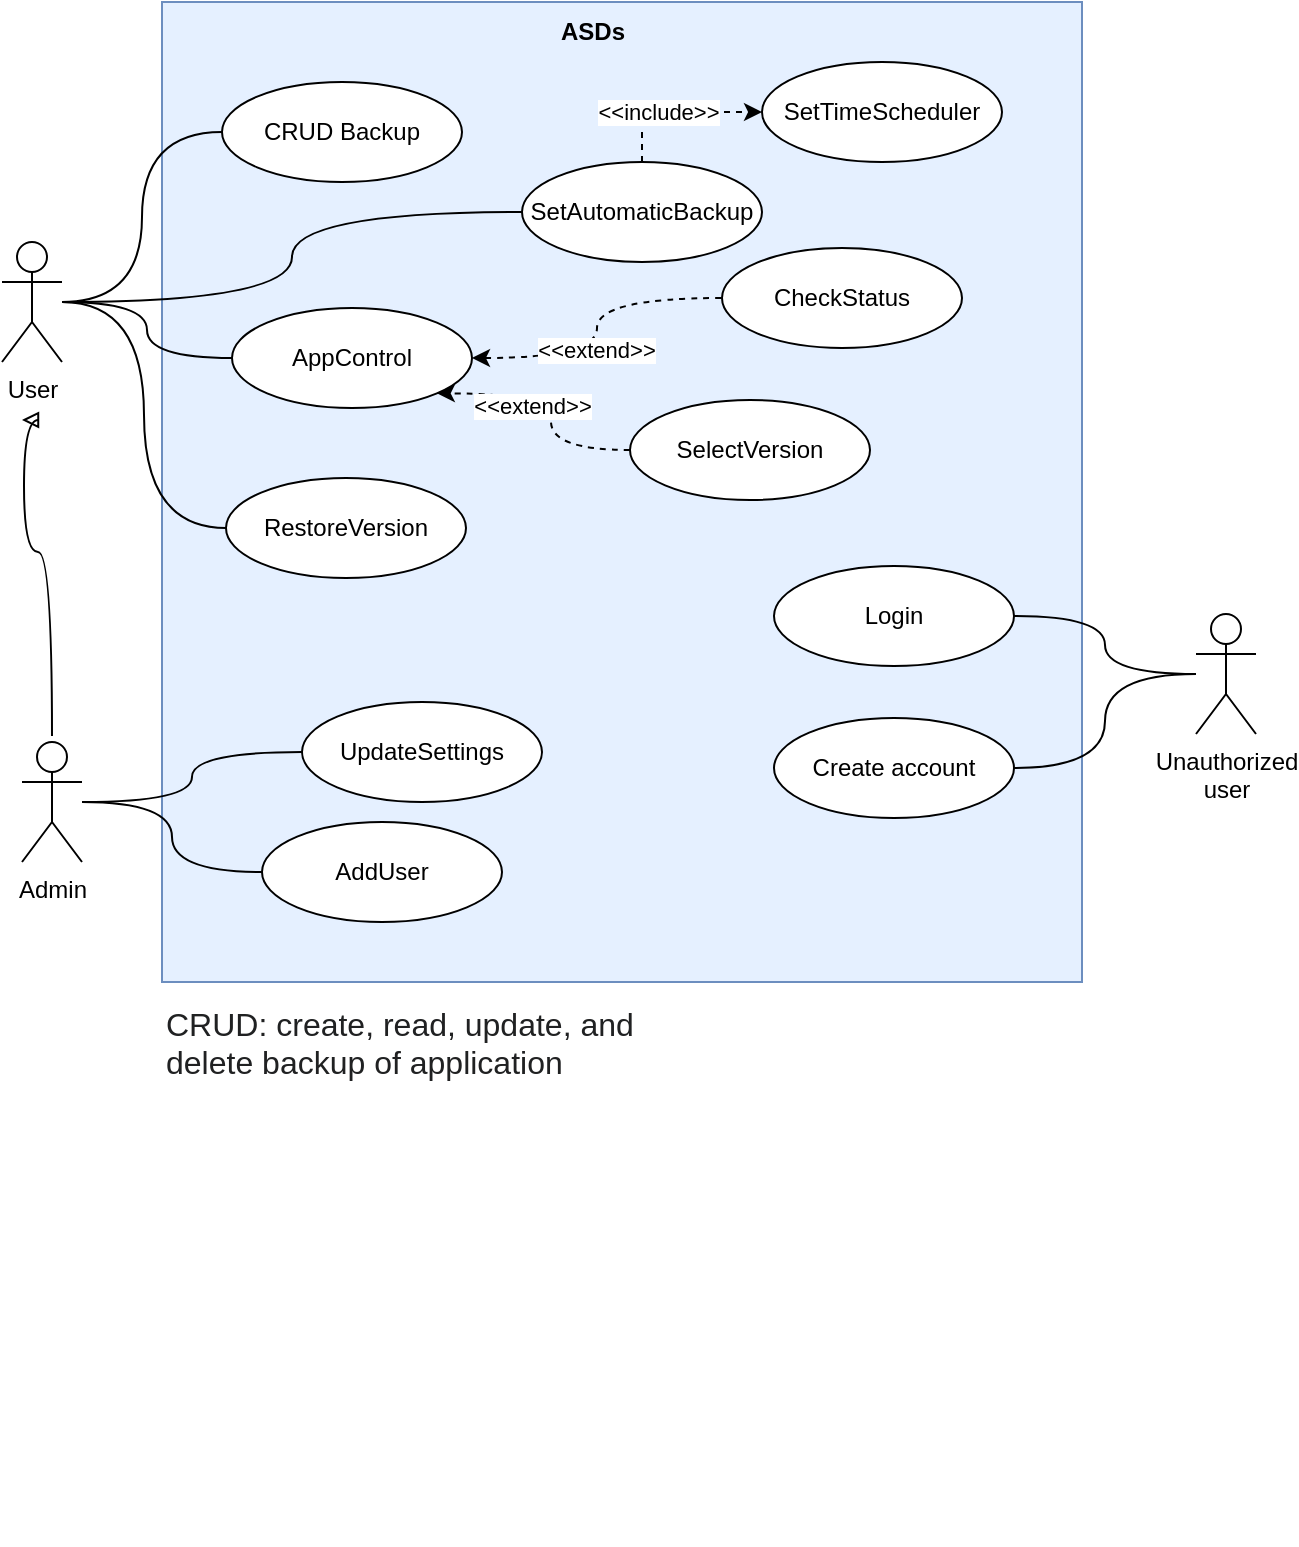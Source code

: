 <mxfile pages="2">
    <diagram name="Page — 1" id="jwcBpFGIOUL9wP4Ps4TV">
        <mxGraphModel dx="999" dy="611" grid="0" gridSize="10" guides="1" tooltips="1" connect="1" arrows="1" fold="1" page="0" pageScale="1" pageWidth="827" pageHeight="1169" math="0" shadow="0">
            <root>
                <mxCell id="0"/>
                <mxCell id="1" parent="0"/>
                <mxCell id="7-nGlA69CREyWSuuiEG5-9" value="" style="rounded=0;whiteSpace=wrap;html=1;fillColor=#e5f0ff;strokeColor=#6c8ebf;" parent="1" vertex="1">
                    <mxGeometry x="430" y="80" width="460" height="490" as="geometry"/>
                </mxCell>
                <mxCell id="7-nGlA69CREyWSuuiEG5-21" style="edgeStyle=orthogonalEdgeStyle;rounded=0;orthogonalLoop=1;jettySize=auto;html=1;entryX=0;entryY=0.5;entryDx=0;entryDy=0;curved=1;endArrow=none;endFill=0;" parent="1" source="7-nGlA69CREyWSuuiEG5-1" target="7-nGlA69CREyWSuuiEG5-10" edge="1">
                    <mxGeometry relative="1" as="geometry"/>
                </mxCell>
                <mxCell id="7-nGlA69CREyWSuuiEG5-22" style="edgeStyle=orthogonalEdgeStyle;rounded=0;orthogonalLoop=1;jettySize=auto;html=1;endArrow=none;endFill=0;curved=1;" parent="1" source="7-nGlA69CREyWSuuiEG5-1" target="7-nGlA69CREyWSuuiEG5-17" edge="1">
                    <mxGeometry relative="1" as="geometry"/>
                </mxCell>
                <mxCell id="7-nGlA69CREyWSuuiEG5-24" style="edgeStyle=orthogonalEdgeStyle;rounded=0;orthogonalLoop=1;jettySize=auto;html=1;entryX=0;entryY=0.5;entryDx=0;entryDy=0;endArrow=none;endFill=0;curved=1;" parent="1" source="7-nGlA69CREyWSuuiEG5-1" target="7-nGlA69CREyWSuuiEG5-14" edge="1">
                    <mxGeometry relative="1" as="geometry"/>
                </mxCell>
                <mxCell id="7-nGlA69CREyWSuuiEG5-25" style="edgeStyle=orthogonalEdgeStyle;rounded=0;orthogonalLoop=1;jettySize=auto;html=1;entryX=0;entryY=0.5;entryDx=0;entryDy=0;curved=1;endArrow=none;endFill=0;" parent="1" source="7-nGlA69CREyWSuuiEG5-1" target="7-nGlA69CREyWSuuiEG5-15" edge="1">
                    <mxGeometry relative="1" as="geometry"/>
                </mxCell>
                <mxCell id="7-nGlA69CREyWSuuiEG5-1" value="User" style="shape=umlActor;verticalLabelPosition=bottom;verticalAlign=top;html=1;outlineConnect=0;" parent="1" vertex="1">
                    <mxGeometry x="350" y="200" width="30" height="60" as="geometry"/>
                </mxCell>
                <mxCell id="7-nGlA69CREyWSuuiEG5-32" style="edgeStyle=orthogonalEdgeStyle;rounded=0;orthogonalLoop=1;jettySize=auto;html=1;entryX=0;entryY=0.5;entryDx=0;entryDy=0;curved=1;endArrow=none;endFill=0;" parent="1" source="7-nGlA69CREyWSuuiEG5-6" target="7-nGlA69CREyWSuuiEG5-16" edge="1">
                    <mxGeometry relative="1" as="geometry"/>
                </mxCell>
                <mxCell id="7-nGlA69CREyWSuuiEG5-33" style="edgeStyle=orthogonalEdgeStyle;rounded=0;orthogonalLoop=1;jettySize=auto;html=1;exitX=0.5;exitY=0;exitDx=0;exitDy=0;exitPerimeter=0;curved=1;endArrow=block;endFill=0;" parent="1" edge="1">
                    <mxGeometry relative="1" as="geometry">
                        <mxPoint x="375" y="447" as="sourcePoint"/>
                        <mxPoint x="360" y="289" as="targetPoint"/>
                        <Array as="points">
                            <mxPoint x="375" y="355"/>
                            <mxPoint x="361" y="355"/>
                            <mxPoint x="361" y="289"/>
                        </Array>
                    </mxGeometry>
                </mxCell>
                <mxCell id="7-nGlA69CREyWSuuiEG5-36" style="edgeStyle=orthogonalEdgeStyle;rounded=0;orthogonalLoop=1;jettySize=auto;html=1;entryX=0;entryY=0.5;entryDx=0;entryDy=0;endArrow=none;endFill=0;curved=1;" parent="1" source="7-nGlA69CREyWSuuiEG5-6" target="7-nGlA69CREyWSuuiEG5-35" edge="1">
                    <mxGeometry relative="1" as="geometry"/>
                </mxCell>
                <mxCell id="7-nGlA69CREyWSuuiEG5-6" value="Admin" style="shape=umlActor;verticalLabelPosition=bottom;verticalAlign=top;html=1;outlineConnect=0;" parent="1" vertex="1">
                    <mxGeometry x="360" y="450" width="30" height="60" as="geometry"/>
                </mxCell>
                <mxCell id="7-nGlA69CREyWSuuiEG5-10" value="CRUD B&lt;span style=&quot;background-color: initial;&quot;&gt;ackup&lt;/span&gt;" style="ellipse;whiteSpace=wrap;html=1;" parent="1" vertex="1">
                    <mxGeometry x="460" y="120" width="120" height="50" as="geometry"/>
                </mxCell>
                <mxCell id="7-nGlA69CREyWSuuiEG5-27" style="edgeStyle=orthogonalEdgeStyle;rounded=0;orthogonalLoop=1;jettySize=auto;html=1;entryX=0;entryY=0.5;entryDx=0;entryDy=0;curved=1;startArrow=classic;startFill=1;endArrow=none;endFill=0;dashed=1;" parent="1" source="7-nGlA69CREyWSuuiEG5-14" target="7-nGlA69CREyWSuuiEG5-26" edge="1">
                    <mxGeometry relative="1" as="geometry"/>
                </mxCell>
                <mxCell id="7-nGlA69CREyWSuuiEG5-28" value="&amp;lt;&amp;lt;extend&amp;gt;&amp;gt;" style="edgeLabel;html=1;align=center;verticalAlign=middle;resizable=0;points=[];" parent="7-nGlA69CREyWSuuiEG5-27" vertex="1" connectable="0">
                    <mxGeometry x="-0.137" y="1" relative="1" as="geometry">
                        <mxPoint as="offset"/>
                    </mxGeometry>
                </mxCell>
                <mxCell id="7-nGlA69CREyWSuuiEG5-14" value="AppControl" style="ellipse;whiteSpace=wrap;html=1;" parent="1" vertex="1">
                    <mxGeometry x="465" y="233" width="120" height="50" as="geometry"/>
                </mxCell>
                <mxCell id="7-nGlA69CREyWSuuiEG5-15" value="RestoreVersion" style="ellipse;whiteSpace=wrap;html=1;" parent="1" vertex="1">
                    <mxGeometry x="462" y="318" width="120" height="50" as="geometry"/>
                </mxCell>
                <mxCell id="7-nGlA69CREyWSuuiEG5-16" value="UpdateSettings" style="ellipse;whiteSpace=wrap;html=1;" parent="1" vertex="1">
                    <mxGeometry x="500" y="430" width="120" height="50" as="geometry"/>
                </mxCell>
                <mxCell id="7-nGlA69CREyWSuuiEG5-19" style="edgeStyle=orthogonalEdgeStyle;rounded=0;orthogonalLoop=1;jettySize=auto;html=1;entryX=0;entryY=0.5;entryDx=0;entryDy=0;dashed=1;" parent="1" source="7-nGlA69CREyWSuuiEG5-17" target="7-nGlA69CREyWSuuiEG5-18" edge="1">
                    <mxGeometry relative="1" as="geometry"/>
                </mxCell>
                <mxCell id="7-nGlA69CREyWSuuiEG5-20" value="&amp;lt;&amp;lt;include&amp;gt;&amp;gt;" style="edgeLabel;html=1;align=center;verticalAlign=middle;resizable=0;points=[];" parent="7-nGlA69CREyWSuuiEG5-19" vertex="1" connectable="0">
                    <mxGeometry x="-0.224" relative="1" as="geometry">
                        <mxPoint as="offset"/>
                    </mxGeometry>
                </mxCell>
                <mxCell id="7-nGlA69CREyWSuuiEG5-17" value="SetAutomaticBackup" style="ellipse;whiteSpace=wrap;html=1;" parent="1" vertex="1">
                    <mxGeometry x="610" y="160" width="120" height="50" as="geometry"/>
                </mxCell>
                <mxCell id="7-nGlA69CREyWSuuiEG5-18" value="SetTimeScheduler" style="ellipse;whiteSpace=wrap;html=1;" parent="1" vertex="1">
                    <mxGeometry x="730" y="110" width="120" height="50" as="geometry"/>
                </mxCell>
                <mxCell id="7-nGlA69CREyWSuuiEG5-26" value="CheckStatus" style="ellipse;whiteSpace=wrap;html=1;" parent="1" vertex="1">
                    <mxGeometry x="710" y="203" width="120" height="50" as="geometry"/>
                </mxCell>
                <mxCell id="7-nGlA69CREyWSuuiEG5-30" style="edgeStyle=orthogonalEdgeStyle;rounded=0;orthogonalLoop=1;jettySize=auto;html=1;entryX=1;entryY=1;entryDx=0;entryDy=0;curved=1;dashed=1;" parent="1" source="7-nGlA69CREyWSuuiEG5-29" target="7-nGlA69CREyWSuuiEG5-14" edge="1">
                    <mxGeometry relative="1" as="geometry"/>
                </mxCell>
                <mxCell id="7-nGlA69CREyWSuuiEG5-31" value="&amp;lt;&amp;lt;extend&amp;gt;&amp;gt;" style="edgeLabel;html=1;align=center;verticalAlign=middle;resizable=0;points=[];" parent="7-nGlA69CREyWSuuiEG5-30" vertex="1" connectable="0">
                    <mxGeometry x="0.248" y="6" relative="1" as="geometry">
                        <mxPoint as="offset"/>
                    </mxGeometry>
                </mxCell>
                <mxCell id="7-nGlA69CREyWSuuiEG5-29" value="SelectVersion" style="ellipse;whiteSpace=wrap;html=1;" parent="1" vertex="1">
                    <mxGeometry x="664" y="279" width="120" height="50" as="geometry"/>
                </mxCell>
                <mxCell id="7-nGlA69CREyWSuuiEG5-34" value="&lt;b&gt;ASDs&lt;/b&gt;" style="text;html=1;align=center;verticalAlign=middle;resizable=0;points=[];autosize=1;strokeColor=none;fillColor=none;" parent="1" vertex="1">
                    <mxGeometry x="620" y="82" width="50" height="26" as="geometry"/>
                </mxCell>
                <mxCell id="7-nGlA69CREyWSuuiEG5-35" value="AddUser" style="ellipse;whiteSpace=wrap;html=1;" parent="1" vertex="1">
                    <mxGeometry x="480" y="490" width="120" height="50" as="geometry"/>
                </mxCell>
                <mxCell id="OpT44ivr1itjYhDXKM9Q-1" value="&lt;span style=&quot;color: rgb(32, 33, 34); font-family: sans-serif; font-size: 16px; font-style: normal; font-variant-ligatures: normal; font-variant-caps: normal; letter-spacing: normal; orphans: 2; text-align: start; text-indent: 0px; text-transform: none; widows: 2; word-spacing: 0px; -webkit-text-stroke-width: 0px; white-space: normal; background-color: rgb(255, 255, 255); text-decoration-thickness: initial; text-decoration-style: initial; text-decoration-color: initial;&quot;&gt;CRUD:&amp;nbsp;create, read, update, and delete&amp;nbsp;backup of application&lt;/span&gt;&lt;div&gt;&lt;font face=&quot;sans-serif&quot; color=&quot;#202122&quot;&gt;&lt;span style=&quot;font-size: 16px;&quot;&gt;&lt;br&gt;&lt;/span&gt;&lt;/font&gt;&lt;/div&gt;&lt;div&gt;&lt;font face=&quot;sans-serif&quot; color=&quot;#202122&quot;&gt;&lt;span style=&quot;font-size: 16px;&quot;&gt;&lt;br&gt;&lt;/span&gt;&lt;/font&gt;&lt;div&gt;&lt;span style=&quot;color: rgb(32, 33, 34); font-family: sans-serif; font-size: 16px; font-style: normal; font-variant-ligatures: normal; font-variant-caps: normal; letter-spacing: normal; orphans: 2; text-align: start; text-indent: 0px; text-transform: none; widows: 2; word-spacing: 0px; -webkit-text-stroke-width: 0px; white-space: normal; background-color: rgb(255, 255, 255); text-decoration-thickness: initial; text-decoration-style: initial; text-decoration-color: initial;&quot;&gt;&lt;br&gt;&lt;/span&gt;&lt;/div&gt;&lt;div&gt;&lt;b style=&quot;color: rgb(32, 33, 34); font-family: sans-serif; font-size: 16px; font-style: normal; font-variant-ligatures: normal; font-variant-caps: normal; letter-spacing: normal; orphans: 2; text-align: start; text-indent: 0px; text-transform: none; widows: 2; word-spacing: 0px; -webkit-text-stroke-width: 0px; white-space: normal; background-color: rgb(255, 255, 255); text-decoration-thickness: initial; text-decoration-style: initial; text-decoration-color: initial;&quot;&gt;&lt;br&gt;&lt;/b&gt;&lt;/div&gt;&lt;/div&gt;" style="text;whiteSpace=wrap;html=1;" parent="1" vertex="1">
                    <mxGeometry x="430" y="575" width="329" height="276.29" as="geometry"/>
                </mxCell>
                <mxCell id="K7xf-FcPWN6fgvW8ipGl-7" style="edgeStyle=orthogonalEdgeStyle;rounded=0;orthogonalLoop=1;jettySize=auto;html=1;entryX=1;entryY=0.5;entryDx=0;entryDy=0;endArrow=none;endFill=0;curved=1;" parent="1" source="K7xf-FcPWN6fgvW8ipGl-1" target="K7xf-FcPWN6fgvW8ipGl-4" edge="1">
                    <mxGeometry relative="1" as="geometry"/>
                </mxCell>
                <mxCell id="K7xf-FcPWN6fgvW8ipGl-8" style="edgeStyle=orthogonalEdgeStyle;rounded=0;orthogonalLoop=1;jettySize=auto;html=1;entryX=1;entryY=0.5;entryDx=0;entryDy=0;endArrow=none;endFill=0;curved=1;" parent="1" source="K7xf-FcPWN6fgvW8ipGl-1" target="K7xf-FcPWN6fgvW8ipGl-5" edge="1">
                    <mxGeometry relative="1" as="geometry"/>
                </mxCell>
                <mxCell id="K7xf-FcPWN6fgvW8ipGl-1" value="Unauthorized&lt;div&gt;user&lt;/div&gt;" style="shape=umlActor;verticalLabelPosition=bottom;verticalAlign=top;html=1;outlineConnect=0;" parent="1" vertex="1">
                    <mxGeometry x="947" y="386" width="30" height="60" as="geometry"/>
                </mxCell>
                <mxCell id="K7xf-FcPWN6fgvW8ipGl-4" value="Login" style="ellipse;whiteSpace=wrap;html=1;" parent="1" vertex="1">
                    <mxGeometry x="736" y="362" width="120" height="50" as="geometry"/>
                </mxCell>
                <mxCell id="K7xf-FcPWN6fgvW8ipGl-5" value="Create account" style="ellipse;whiteSpace=wrap;html=1;" parent="1" vertex="1">
                    <mxGeometry x="736" y="438" width="120" height="50" as="geometry"/>
                </mxCell>
            </root>
        </mxGraphModel>
    </diagram>
    <diagram id="hS6OOHNyojdDEeMrlZjZ" name="Page — 2">
        <mxGraphModel dx="599" dy="611" grid="0" gridSize="10" guides="1" tooltips="1" connect="1" arrows="1" fold="1" page="0" pageScale="1" pageWidth="827" pageHeight="1169" math="0" shadow="0">
            <root>
                <mxCell id="0"/>
                <mxCell id="1" parent="0"/>
                <mxCell id="RMp0TQFrvn0mx9u3TPrS-6" value="&lt;p style=&quot;margin:0px;margin-top:4px;text-align:center;&quot;&gt;&lt;span style=&quot;background-color: initial; text-align: left; font-size: medium;&quot;&gt;&lt;span style=&quot;font-size: 12pt; font-family: Calibri, sans-serif;&quot;&gt;«&lt;/span&gt;&lt;/span&gt;&lt;span style=&quot;text-wrap: nowrap;&quot;&gt;service&lt;/span&gt;&lt;span style=&quot;background-color: initial; text-align: left; font-size: medium;&quot;&gt;&lt;span style=&quot;font-size: 12pt; font-family: Calibri, sans-serif;&quot;&gt;»&amp;nbsp;&lt;/span&gt;&lt;/span&gt;&lt;b&gt;Application manager&lt;/b&gt;&lt;br&gt;&lt;/p&gt;&lt;hr size=&quot;1&quot; style=&quot;border-style:solid;&quot;&gt;&lt;p style=&quot;margin: 0px 0px 0px 4px; font-size: 1px;&quot;&gt;&lt;br&gt;&lt;/p&gt;&lt;hr size=&quot;1&quot; style=&quot;border-style:solid;&quot;&gt;&lt;p style=&quot;margin:0px;margin-left:4px;&quot;&gt;+ getCurrentVersion(appID: integer): Version&amp;nbsp;&lt;/p&gt;&lt;p style=&quot;margin:0px;margin-left:4px;&quot;&gt;+ showVersions(&lt;span style=&quot;background-color: initial;&quot;&gt;appID: integer&lt;/span&gt;&lt;span style=&quot;background-color: initial;&quot;&gt;): [Version]&lt;/span&gt;&lt;/p&gt;&lt;p style=&quot;margin:0px;margin-left:4px;&quot;&gt;+ setCurrentVersion(appID: integer):&amp;nbsp;void&lt;/p&gt;&lt;p style=&quot;margin: 0px 0px 0px 4px;&quot;&gt;+ addApplication()&lt;span style=&quot;background-color: initial;&quot;&gt;: void&lt;/span&gt;&lt;/p&gt;&lt;p style=&quot;margin: 0px 0px 0px 4px;&quot;&gt;+ createBackup(&lt;span style=&quot;background-color: initial;&quot;&gt;appID: integer&lt;/span&gt;&lt;span style=&quot;background-color: initial;&quot;&gt;): void&lt;/span&gt;&lt;/p&gt;&lt;p style=&quot;margin: 0px 0px 0px 4px;&quot;&gt;+ deleteApplication(&lt;span style=&quot;background-color: initial;&quot;&gt;appID: integer&lt;/span&gt;&lt;span style=&quot;background-color: initial;&quot;&gt;)&lt;/span&gt;&lt;span style=&quot;background-color: initial;&quot;&gt;: void&lt;/span&gt;&lt;/p&gt;&lt;p style=&quot;margin: 0px 0px 0px 4px;&quot;&gt;+ updateApplication(&lt;span style=&quot;background-color: initial;&quot;&gt;appID: integer&lt;/span&gt;&lt;span style=&quot;background-color: initial;&quot;&gt;)&lt;/span&gt;&lt;span style=&quot;background-color: initial;&quot;&gt;: void&lt;/span&gt;&lt;/p&gt;&lt;p style=&quot;margin: 0px 0px 0px 4px;&quot;&gt;+ setAutoBackup(&lt;span style=&quot;background-color: initial;&quot;&gt;appID: integer&lt;/span&gt;&lt;span style=&quot;background-color: initial;&quot;&gt;)&lt;/span&gt;&lt;span style=&quot;background-color: initial;&quot;&gt;: void&lt;/span&gt;&lt;/p&gt;&lt;p style=&quot;margin:0px;margin-left:4px;&quot;&gt;&lt;br&gt;&lt;/p&gt;" style="verticalAlign=top;align=left;overflow=fill;html=1;whiteSpace=wrap;" parent="1" vertex="1">
                    <mxGeometry x="649" y="500" width="261" height="171" as="geometry"/>
                </mxCell>
                <mxCell id="RMp0TQFrvn0mx9u3TPrS-7" value="&lt;p style=&quot;margin:0px;margin-top:4px;text-align:center;&quot;&gt;&lt;span style=&quot;background-color: initial; text-align: left; font-size: medium;&quot;&gt;&lt;span style=&quot;font-size: 12pt; font-family: Calibri, sans-serif;&quot;&gt;«&lt;/span&gt;&lt;/span&gt;&lt;span style=&quot;background-color: initial; text-wrap: nowrap;&quot;&gt;entity&lt;/span&gt;&lt;span style=&quot;background-color: initial; text-align: left; font-size: medium;&quot;&gt;&lt;span style=&quot;font-size: 12pt; font-family: Calibri, sans-serif;&quot;&gt;»&amp;nbsp;&lt;/span&gt;&lt;/span&gt;&lt;b&gt;Application&lt;/b&gt;&lt;br&gt;&lt;/p&gt;&lt;hr size=&quot;1&quot; style=&quot;border-style:solid;&quot;&gt;&lt;p style=&quot;margin:0px;margin-left:4px;&quot;&gt;+ &lt;u&gt;id&lt;/u&gt;: integer&lt;/p&gt;&lt;p style=&quot;margin:0px;margin-left:4px;&quot;&gt;+ name&lt;span style=&quot;background-color: initial;&quot;&gt;: string&lt;/span&gt;&lt;/p&gt;&lt;p style=&quot;margin:0px;margin-left:4px;&quot;&gt;+ description&lt;span style=&quot;background-color: initial;&quot;&gt;: string&lt;/span&gt;&lt;/p&gt;&lt;p style=&quot;margin:0px;margin-left:4px;&quot;&gt;+ currentVersion: Version&lt;/p&gt;&lt;p style=&quot;margin:0px;margin-left:4px;&quot;&gt;+ status&lt;span style=&quot;background-color: initial;&quot;&gt;: string&lt;/span&gt;&lt;/p&gt;&lt;hr size=&quot;1&quot; style=&quot;border-style:solid;&quot;&gt;&lt;p style=&quot;margin:0px;margin-left:4px;&quot;&gt;+ activate(): void&amp;nbsp;&lt;/p&gt;&lt;p style=&quot;margin:0px;margin-left:4px;&quot;&gt;+ deactivate():&amp;nbsp;&lt;span style=&quot;background-color: initial;&quot;&gt;void&lt;/span&gt;&lt;/p&gt;" style="verticalAlign=top;align=left;overflow=fill;html=1;whiteSpace=wrap;" parent="1" vertex="1">
                    <mxGeometry x="671" y="295" width="160" height="153" as="geometry"/>
                </mxCell>
                <mxCell id="RMp0TQFrvn0mx9u3TPrS-10" style="edgeStyle=orthogonalEdgeStyle;rounded=0;orthogonalLoop=1;jettySize=auto;html=1;entryX=1;entryY=0.5;entryDx=0;entryDy=0;endArrow=classic;endFill=1;startArrow=none;startFill=0;" parent="1" source="RMp0TQFrvn0mx9u3TPrS-9" target="RMp0TQFrvn0mx9u3TPrS-6" edge="1">
                    <mxGeometry relative="1" as="geometry"/>
                </mxCell>
                <mxCell id="5Wkpwp4PgQb9dR9sb3xo-5" style="edgeStyle=orthogonalEdgeStyle;rounded=0;orthogonalLoop=1;jettySize=auto;html=1;entryX=0.5;entryY=1;entryDx=0;entryDy=0;" parent="1" source="RMp0TQFrvn0mx9u3TPrS-9" target="yB-l8bGfU-o4qLNN7Mlf-4" edge="1">
                    <mxGeometry relative="1" as="geometry">
                        <Array as="points">
                            <mxPoint x="1031" y="471"/>
                            <mxPoint x="1295" y="471"/>
                        </Array>
                    </mxGeometry>
                </mxCell>
                <mxCell id="RMp0TQFrvn0mx9u3TPrS-9" value="&lt;span style=&quot;font-size: medium;&quot;&gt;&lt;/span&gt;&lt;p style=&quot;margin:0px;margin-top:4px;text-align:center;&quot;&gt;&lt;span style=&quot;background-color: initial; text-align: left; font-size: medium;&quot;&gt;&lt;span style=&quot;font-size: 12pt; font-family: Calibri, sans-serif;&quot;&gt;«&lt;/span&gt;&lt;/span&gt;&lt;span style=&quot;text-wrap: nowrap; background-color: initial;&quot;&gt;root&lt;/span&gt;&lt;span style=&quot;background-color: initial; text-align: left; font-size: medium;&quot;&gt;&lt;span style=&quot;font-size: 12pt; font-family: Calibri, sans-serif;&quot;&gt;»&amp;nbsp;&lt;/span&gt;&lt;/span&gt;&lt;span style=&quot;background-color: initial;&quot;&gt;&lt;b&gt;Account&lt;/b&gt;&lt;/span&gt;&lt;/p&gt;&lt;hr size=&quot;1&quot; style=&quot;border-style:solid;&quot;&gt;&lt;p style=&quot;margin:0px;margin-left:4px;&quot;&gt;+&amp;nbsp;&lt;u&gt;id&lt;/u&gt;: integer&lt;br&gt;&lt;/p&gt;&lt;p style=&quot;margin:0px;margin-left:4px;&quot;&gt;+ name: string&lt;/p&gt;&lt;p style=&quot;margin:0px;margin-left:4px;&quot;&gt;+ password&lt;span style=&quot;background-color: initial;&quot;&gt;: string&lt;/span&gt;&lt;/p&gt;&lt;p style=&quot;margin:0px;margin-left:4px;&quot;&gt;+ role&lt;span style=&quot;background-color: initial;&quot;&gt;:&amp;nbsp;&lt;/span&gt;&lt;span style=&quot;text-align: center; background-color: initial;&quot;&gt;RoleUser&lt;/span&gt;&lt;/p&gt;&lt;hr size=&quot;1&quot; style=&quot;border-style:solid;&quot;&gt;&lt;p style=&quot;margin:0px;margin-left:4px;&quot;&gt;+ authorize(): void&amp;nbsp;&lt;/p&gt;&lt;p style=&quot;margin:0px;margin-left:4px;&quot;&gt;+ deleteAccount()&lt;span style=&quot;background-color: initial;&quot;&gt;: void&lt;/span&gt;&lt;/p&gt;&lt;p style=&quot;margin:0px;margin-left:4px;&quot;&gt;+ addUser(): void&lt;/p&gt;" style="verticalAlign=top;align=left;overflow=fill;html=1;whiteSpace=wrap;" parent="1" vertex="1">
                    <mxGeometry x="951" y="524" width="160" height="153" as="geometry"/>
                </mxCell>
                <mxCell id="RMp0TQFrvn0mx9u3TPrS-15" value="1" style="text;html=1;align=center;verticalAlign=middle;resizable=0;points=[];autosize=1;strokeColor=none;fillColor=none;" parent="1" vertex="1">
                    <mxGeometry x="1156" y="372" width="30" height="30" as="geometry"/>
                </mxCell>
                <mxCell id="RMp0TQFrvn0mx9u3TPrS-16" value="0..*" style="text;html=1;align=center;verticalAlign=middle;resizable=0;points=[];autosize=1;strokeColor=none;fillColor=none;" parent="1" vertex="1">
                    <mxGeometry x="1076" y="349" width="40" height="30" as="geometry"/>
                </mxCell>
                <mxCell id="RMp0TQFrvn0mx9u3TPrS-18" value="1" style="text;html=1;align=center;verticalAlign=middle;resizable=0;points=[];autosize=1;strokeColor=none;fillColor=none;" parent="1" vertex="1">
                    <mxGeometry x="773" y="478" width="30" height="30" as="geometry"/>
                </mxCell>
                <mxCell id="RMp0TQFrvn0mx9u3TPrS-46" value="&lt;p style=&quot;margin:0px;margin-top:4px;text-align:center;&quot;&gt;&lt;span style=&quot;background-color: initial; text-align: left; font-size: medium;&quot;&gt;&lt;span style=&quot;font-size: 12pt; font-family: Calibri, sans-serif;&quot;&gt;«&lt;/span&gt;&lt;/span&gt;&lt;span style=&quot;text-wrap: nowrap;&quot;&gt;value&lt;/span&gt;&lt;span style=&quot;background-color: initial; text-align: left; font-size: medium;&quot;&gt;&lt;span style=&quot;font-size: 12pt; font-family: Calibri, sans-serif;&quot;&gt;»&amp;nbsp;&lt;/span&gt;&lt;/span&gt;&lt;b&gt;RoleUser&lt;/b&gt;&lt;/p&gt;&lt;hr size=&quot;1&quot; style=&quot;border-style:solid;&quot;&gt;&lt;p style=&quot;margin:0px;margin-left:4px;&quot;&gt;+ name: string&lt;/p&gt;&lt;p style=&quot;margin:0px;margin-left:4px;&quot;&gt;+ password&lt;span style=&quot;background-color: initial;&quot;&gt;: string&lt;/span&gt;&lt;/p&gt;&lt;p style=&quot;margin:0px;margin-left:4px;&quot;&gt;+ role&lt;span style=&quot;background-color: initial;&quot;&gt;: string[1..*]&lt;/span&gt;&lt;/p&gt;&lt;hr size=&quot;1&quot; style=&quot;border-style:solid;&quot;&gt;&lt;p style=&quot;margin:0px;margin-left:4px;&quot;&gt;&lt;br&gt;&lt;/p&gt;&lt;p style=&quot;margin:0px;margin-left:4px;&quot;&gt;&lt;br&gt;&lt;/p&gt;" style="verticalAlign=top;align=left;overflow=fill;html=1;whiteSpace=wrap;" parent="1" vertex="1">
                    <mxGeometry x="1196" y="598" width="160" height="90" as="geometry"/>
                </mxCell>
                <mxCell id="RMp0TQFrvn0mx9u3TPrS-56" value="0..*" style="text;html=1;align=center;verticalAlign=middle;resizable=0;points=[];autosize=1;strokeColor=none;fillColor=none;" parent="1" vertex="1">
                    <mxGeometry x="719" y="444" width="40" height="30" as="geometry"/>
                </mxCell>
                <mxCell id="yB-l8bGfU-o4qLNN7Mlf-1" value="&lt;p style=&quot;margin:0px;margin-top:4px;text-align:center;&quot;&gt;&lt;span style=&quot;background-color: initial; text-align: left; font-size: medium;&quot;&gt;&lt;span style=&quot;font-size: 12pt; font-family: Calibri, sans-serif;&quot;&gt;«&lt;/span&gt;&lt;/span&gt;&lt;span style=&quot;text-wrap: nowrap;&quot;&gt;service&lt;/span&gt;&lt;span style=&quot;background-color: initial; text-align: left; font-size: medium;&quot;&gt;&lt;span style=&quot;font-size: 12pt; font-family: Calibri, sans-serif;&quot;&gt;»&amp;nbsp;&lt;/span&gt;&lt;/span&gt;&lt;b&gt;Kubernetes manager&lt;/b&gt;&lt;br&gt;&lt;/p&gt;&lt;hr size=&quot;1&quot; style=&quot;border-style:solid;&quot;&gt;&lt;p style=&quot;margin: 0px 0px 0px 4px; font-size: 1px;&quot;&gt;&lt;br&gt;&lt;/p&gt;&lt;hr size=&quot;1&quot; style=&quot;border-style:solid;&quot;&gt;&lt;p style=&quot;margin:0px;margin-left:4px;&quot;&gt;+ applicationControl(): void&amp;nbsp;&lt;/p&gt;&lt;p style=&quot;margin:0px;margin-left:4px;&quot;&gt;+ setKubernetesSetting(): void&lt;/p&gt;&lt;p style=&quot;margin:0px;margin-left:4px;&quot;&gt;&lt;br&gt;&lt;/p&gt;" style="verticalAlign=top;align=left;overflow=fill;html=1;whiteSpace=wrap;" parent="1" vertex="1">
                    <mxGeometry x="1182" y="486" width="200" height="90" as="geometry"/>
                </mxCell>
                <mxCell id="yB-l8bGfU-o4qLNN7Mlf-3" style="edgeStyle=orthogonalEdgeStyle;rounded=0;orthogonalLoop=1;jettySize=auto;html=1;entryX=0;entryY=0.799;entryDx=0;entryDy=0;entryPerimeter=0;" parent="1" source="RMp0TQFrvn0mx9u3TPrS-9" target="yB-l8bGfU-o4qLNN7Mlf-1" edge="1">
                    <mxGeometry relative="1" as="geometry"/>
                </mxCell>
                <mxCell id="yB-l8bGfU-o4qLNN7Mlf-9" style="edgeStyle=orthogonalEdgeStyle;rounded=0;orthogonalLoop=1;jettySize=auto;html=1;entryX=1;entryY=0.5;entryDx=0;entryDy=0;" parent="1" source="yB-l8bGfU-o4qLNN7Mlf-4" target="yB-l8bGfU-o4qLNN7Mlf-8" edge="1">
                    <mxGeometry relative="1" as="geometry"/>
                </mxCell>
                <mxCell id="yB-l8bGfU-o4qLNN7Mlf-4" value="&lt;p style=&quot;margin:0px;margin-top:4px;text-align:center;&quot;&gt;&lt;span style=&quot;background-color: initial; text-align: left; font-size: medium;&quot;&gt;&lt;span style=&quot;font-size: 12pt; font-family: Calibri, sans-serif;&quot;&gt;«&lt;/span&gt;&lt;/span&gt;&lt;span style=&quot;text-wrap: nowrap;&quot;&gt;service&lt;/span&gt;&lt;span style=&quot;background-color: initial; text-align: left;&quot;&gt;&lt;span style=&quot;font-family: Calibri, sans-serif;&quot;&gt;&lt;span style=&quot;font-size: 12pt;&quot;&gt;» &lt;/span&gt;&lt;b style=&quot;&quot;&gt;&lt;font style=&quot;font-size: 12px;&quot;&gt;Version manager&lt;/font&gt;&lt;/b&gt;&lt;/span&gt;&lt;/span&gt;&lt;br&gt;&lt;/p&gt;&lt;hr size=&quot;1&quot; style=&quot;border-style:solid;&quot;&gt;&lt;p style=&quot;margin: 0px 0px 0px 4px; font-size: 1px;&quot;&gt;&lt;br&gt;&lt;/p&gt;&lt;hr size=&quot;1&quot; style=&quot;border-style:solid;&quot;&gt;&lt;p style=&quot;margin:0px;margin-left:4px;&quot;&gt;&lt;span style=&quot;background-color: initial;&quot;&gt;+ getById&lt;/span&gt;&lt;span style=&quot;background-color: initial;&quot;&gt;(id&lt;/span&gt;&lt;span style=&quot;background-color: initial;&quot;&gt;: integer&lt;/span&gt;&lt;span style=&quot;background-color: initial;&quot;&gt;): Version&lt;/span&gt;&lt;/p&gt;&lt;p style=&quot;margin:0px;margin-left:4px;&quot;&gt;&lt;span style=&quot;background-color: initial;&quot;&gt;+ getByApp(appID: integer): Version&lt;/span&gt;&lt;/p&gt;&lt;p style=&quot;margin:0px;margin-left:4px;&quot;&gt;+ getAllVersions&lt;span style=&quot;background-color: initial;&quot;&gt;(): [Version]&lt;/span&gt;&lt;span style=&quot;background-color: initial;&quot;&gt;&amp;nbsp;&lt;/span&gt;&lt;/p&gt;&lt;p style=&quot;margin: 0px 0px 0px 4px;&quot;&gt;+ restoreVersion(versionID: integer): void&lt;/p&gt;&lt;p style=&quot;margin: 0px 0px 0px 4px;&quot;&gt;+ deleteVersion(versionID&lt;span style=&quot;background-color: initial;&quot;&gt;: integer&lt;/span&gt;&lt;span style=&quot;background-color: initial;&quot;&gt;)&lt;/span&gt;&lt;span style=&quot;background-color: initial;&quot;&gt;: void&lt;/span&gt;&lt;br&gt;&lt;/p&gt;" style="verticalAlign=top;align=left;overflow=fill;html=1;whiteSpace=wrap;" parent="1" vertex="1">
                    <mxGeometry x="1177" y="305" width="236" height="130" as="geometry"/>
                </mxCell>
                <mxCell id="yB-l8bGfU-o4qLNN7Mlf-7" style="edgeStyle=orthogonalEdgeStyle;rounded=0;orthogonalLoop=1;jettySize=auto;html=1;entryX=0.5;entryY=1;entryDx=0;entryDy=0;" parent="1" source="RMp0TQFrvn0mx9u3TPrS-6" target="RMp0TQFrvn0mx9u3TPrS-7" edge="1">
                    <mxGeometry relative="1" as="geometry"/>
                </mxCell>
                <mxCell id="yB-l8bGfU-o4qLNN7Mlf-8" value="&lt;p style=&quot;margin:0px;margin-top:4px;text-align:center;&quot;&gt;&lt;span style=&quot;background-color: initial; text-align: left; font-size: medium;&quot;&gt;&lt;span style=&quot;font-size: 12pt; font-family: Calibri, sans-serif;&quot;&gt;«&lt;/span&gt;&lt;/span&gt;&lt;span style=&quot;text-wrap: nowrap;&quot;&gt;entity&lt;/span&gt;&lt;span style=&quot;background-color: initial; text-align: left; font-size: medium;&quot;&gt;&lt;span style=&quot;font-size: 12pt; font-family: Calibri, sans-serif;&quot;&gt;»&amp;nbsp;&lt;/span&gt;&lt;/span&gt;&lt;b&gt;Version&lt;/b&gt;&lt;br&gt;&lt;/p&gt;&lt;hr size=&quot;1&quot; style=&quot;border-style:solid;&quot;&gt;&lt;p style=&quot;margin:0px;margin-left:4px;&quot;&gt;+&amp;nbsp;&lt;u&gt;id&lt;/u&gt;: integer&lt;br&gt;&lt;/p&gt;&lt;p style=&quot;margin:0px;margin-left:4px;&quot;&gt;+ name:&amp;nbsp;&lt;span style=&quot;background-color: initial;&quot;&gt;string&lt;/span&gt;&lt;/p&gt;&lt;p style=&quot;margin:0px;margin-left:4px;&quot;&gt;&lt;span style=&quot;background-color: initial;&quot;&gt;+&amp;nbsp;&lt;/span&gt;appName:&amp;nbsp;&lt;span style=&quot;background-color: initial;&quot;&gt;string&lt;/span&gt;&lt;/p&gt;&lt;p style=&quot;margin:0px;margin-left:4px;&quot;&gt;+ date: Date&lt;/p&gt;&lt;p style=&quot;margin:0px;margin-left:4px;&quot;&gt;+ appID: integer&lt;/p&gt;&lt;hr size=&quot;1&quot; style=&quot;border-style:solid;&quot;&gt;&lt;p style=&quot;margin:0px;margin-left:4px;&quot;&gt;+ changeName(): void&lt;/p&gt;&lt;p style=&quot;margin:0px;margin-left:4px;&quot;&gt;+ showInfo(): void&lt;/p&gt;&lt;p style=&quot;margin:0px;margin-left:4px;&quot;&gt;&lt;br&gt;&lt;/p&gt;" style="verticalAlign=top;align=left;overflow=fill;html=1;whiteSpace=wrap;" parent="1" vertex="1">
                    <mxGeometry x="919" y="301" width="163" height="152" as="geometry"/>
                </mxCell>
                <mxCell id="yB-l8bGfU-o4qLNN7Mlf-12" value="1..*" style="text;html=1;align=center;verticalAlign=middle;resizable=0;points=[];autosize=1;strokeColor=none;fillColor=none;" parent="1" vertex="1">
                    <mxGeometry x="888" y="351" width="36" height="26" as="geometry"/>
                </mxCell>
                <mxCell id="yB-l8bGfU-o4qLNN7Mlf-13" value="1" style="text;html=1;align=center;verticalAlign=middle;resizable=0;points=[];autosize=1;strokeColor=none;fillColor=none;" parent="1" vertex="1">
                    <mxGeometry x="829" y="369" width="25" height="26" as="geometry"/>
                </mxCell>
                <mxCell id="5Wkpwp4PgQb9dR9sb3xo-1" style="edgeStyle=orthogonalEdgeStyle;rounded=0;orthogonalLoop=1;jettySize=auto;html=1;entryX=0.988;entryY=0.85;entryDx=0;entryDy=0;entryPerimeter=0;endArrow=none;endFill=0;" parent="1" source="RMp0TQFrvn0mx9u3TPrS-46" target="RMp0TQFrvn0mx9u3TPrS-9" edge="1">
                    <mxGeometry relative="1" as="geometry"/>
                </mxCell>
                <mxCell id="5Wkpwp4PgQb9dR9sb3xo-2" value="1" style="text;html=1;align=center;verticalAlign=middle;resizable=0;points=[];autosize=1;strokeColor=none;fillColor=none;" parent="1" vertex="1">
                    <mxGeometry x="1173" y="621" width="25" height="26" as="geometry"/>
                </mxCell>
                <mxCell id="5Wkpwp4PgQb9dR9sb3xo-3" value="0..*" style="text;html=1;align=center;verticalAlign=middle;resizable=0;points=[];autosize=1;strokeColor=none;fillColor=none;" parent="1" vertex="1">
                    <mxGeometry x="1105" y="648" width="40" height="30" as="geometry"/>
                </mxCell>
                <mxCell id="5Wkpwp4PgQb9dR9sb3xo-7" style="edgeStyle=orthogonalEdgeStyle;rounded=0;orthogonalLoop=1;jettySize=auto;html=1;endArrow=none;endFill=0;" parent="1" source="RMp0TQFrvn0mx9u3TPrS-7" edge="1">
                    <mxGeometry relative="1" as="geometry">
                        <mxPoint x="923" y="372" as="targetPoint"/>
                    </mxGeometry>
                </mxCell>
            </root>
        </mxGraphModel>
    </diagram>
</mxfile>